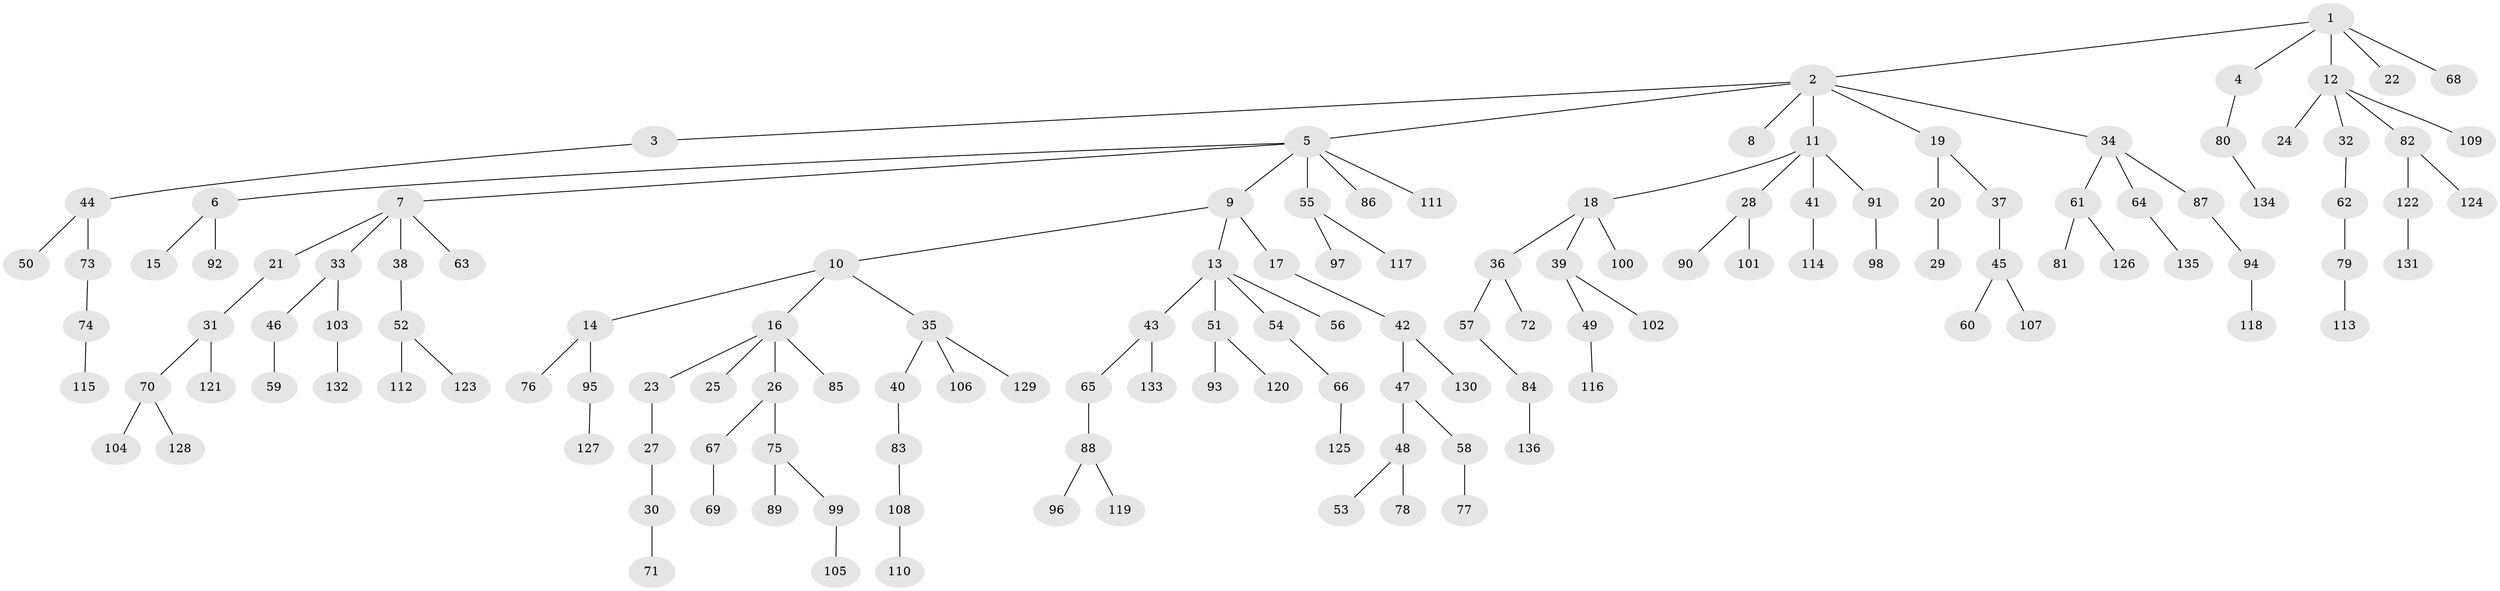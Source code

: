 // coarse degree distribution, {4: 0.08602150537634409, 6: 0.021505376344086023, 2: 0.1935483870967742, 8: 0.010752688172043012, 5: 0.043010752688172046, 1: 0.5591397849462365, 3: 0.08602150537634409}
// Generated by graph-tools (version 1.1) at 2025/24/03/03/25 07:24:07]
// undirected, 136 vertices, 135 edges
graph export_dot {
graph [start="1"]
  node [color=gray90,style=filled];
  1;
  2;
  3;
  4;
  5;
  6;
  7;
  8;
  9;
  10;
  11;
  12;
  13;
  14;
  15;
  16;
  17;
  18;
  19;
  20;
  21;
  22;
  23;
  24;
  25;
  26;
  27;
  28;
  29;
  30;
  31;
  32;
  33;
  34;
  35;
  36;
  37;
  38;
  39;
  40;
  41;
  42;
  43;
  44;
  45;
  46;
  47;
  48;
  49;
  50;
  51;
  52;
  53;
  54;
  55;
  56;
  57;
  58;
  59;
  60;
  61;
  62;
  63;
  64;
  65;
  66;
  67;
  68;
  69;
  70;
  71;
  72;
  73;
  74;
  75;
  76;
  77;
  78;
  79;
  80;
  81;
  82;
  83;
  84;
  85;
  86;
  87;
  88;
  89;
  90;
  91;
  92;
  93;
  94;
  95;
  96;
  97;
  98;
  99;
  100;
  101;
  102;
  103;
  104;
  105;
  106;
  107;
  108;
  109;
  110;
  111;
  112;
  113;
  114;
  115;
  116;
  117;
  118;
  119;
  120;
  121;
  122;
  123;
  124;
  125;
  126;
  127;
  128;
  129;
  130;
  131;
  132;
  133;
  134;
  135;
  136;
  1 -- 2;
  1 -- 4;
  1 -- 12;
  1 -- 22;
  1 -- 68;
  2 -- 3;
  2 -- 5;
  2 -- 8;
  2 -- 11;
  2 -- 19;
  2 -- 34;
  3 -- 44;
  4 -- 80;
  5 -- 6;
  5 -- 7;
  5 -- 9;
  5 -- 55;
  5 -- 86;
  5 -- 111;
  6 -- 15;
  6 -- 92;
  7 -- 21;
  7 -- 33;
  7 -- 38;
  7 -- 63;
  9 -- 10;
  9 -- 13;
  9 -- 17;
  10 -- 14;
  10 -- 16;
  10 -- 35;
  11 -- 18;
  11 -- 28;
  11 -- 41;
  11 -- 91;
  12 -- 24;
  12 -- 32;
  12 -- 82;
  12 -- 109;
  13 -- 43;
  13 -- 51;
  13 -- 54;
  13 -- 56;
  14 -- 76;
  14 -- 95;
  16 -- 23;
  16 -- 25;
  16 -- 26;
  16 -- 85;
  17 -- 42;
  18 -- 36;
  18 -- 39;
  18 -- 100;
  19 -- 20;
  19 -- 37;
  20 -- 29;
  21 -- 31;
  23 -- 27;
  26 -- 67;
  26 -- 75;
  27 -- 30;
  28 -- 90;
  28 -- 101;
  30 -- 71;
  31 -- 70;
  31 -- 121;
  32 -- 62;
  33 -- 46;
  33 -- 103;
  34 -- 61;
  34 -- 64;
  34 -- 87;
  35 -- 40;
  35 -- 106;
  35 -- 129;
  36 -- 57;
  36 -- 72;
  37 -- 45;
  38 -- 52;
  39 -- 49;
  39 -- 102;
  40 -- 83;
  41 -- 114;
  42 -- 47;
  42 -- 130;
  43 -- 65;
  43 -- 133;
  44 -- 50;
  44 -- 73;
  45 -- 60;
  45 -- 107;
  46 -- 59;
  47 -- 48;
  47 -- 58;
  48 -- 53;
  48 -- 78;
  49 -- 116;
  51 -- 93;
  51 -- 120;
  52 -- 112;
  52 -- 123;
  54 -- 66;
  55 -- 97;
  55 -- 117;
  57 -- 84;
  58 -- 77;
  61 -- 81;
  61 -- 126;
  62 -- 79;
  64 -- 135;
  65 -- 88;
  66 -- 125;
  67 -- 69;
  70 -- 104;
  70 -- 128;
  73 -- 74;
  74 -- 115;
  75 -- 89;
  75 -- 99;
  79 -- 113;
  80 -- 134;
  82 -- 122;
  82 -- 124;
  83 -- 108;
  84 -- 136;
  87 -- 94;
  88 -- 96;
  88 -- 119;
  91 -- 98;
  94 -- 118;
  95 -- 127;
  99 -- 105;
  103 -- 132;
  108 -- 110;
  122 -- 131;
}

